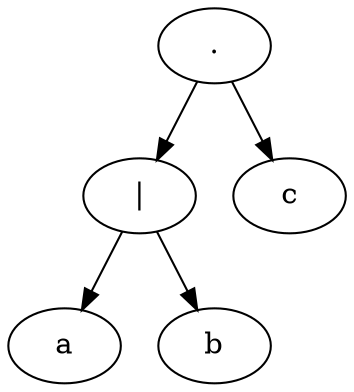 digraph {
  94666510889440[label="."]
  94666510889152[label="|"]
  94666510889440  ->  94666510889152
  94666510889520[label="c"]
  94666510889440  ->  94666510889520
  94666510889200[label="a"]
  94666510889152  ->  94666510889200
  94666510889248[label="b"]
  94666510889152  ->  94666510889248
}

